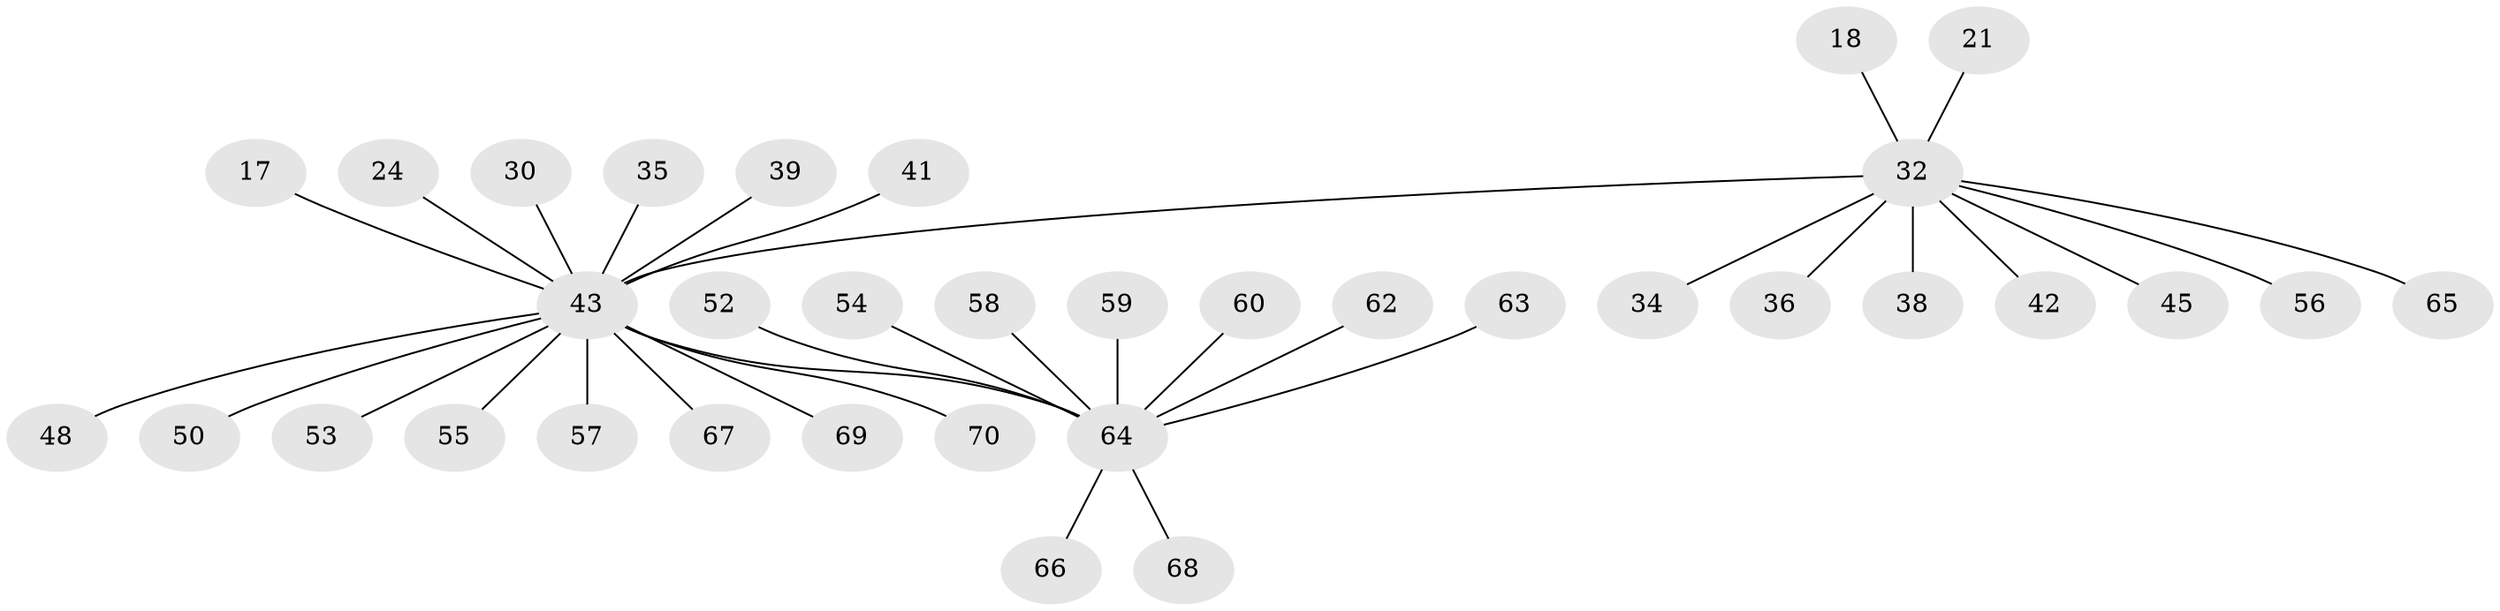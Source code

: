// original degree distribution, {16: 0.014285714285714285, 5: 0.02857142857142857, 7: 0.014285714285714285, 3: 0.1, 4: 0.02857142857142857, 2: 0.17142857142857143, 10: 0.014285714285714285, 1: 0.6285714285714286}
// Generated by graph-tools (version 1.1) at 2025/48/03/09/25 04:48:31]
// undirected, 35 vertices, 34 edges
graph export_dot {
graph [start="1"]
  node [color=gray90,style=filled];
  17;
  18 [super="+11"];
  21;
  24;
  30;
  32 [super="+3+5+25"];
  34;
  35;
  36;
  38 [super="+26"];
  39;
  41;
  42 [super="+14"];
  43 [super="+1"];
  45;
  48;
  50;
  52;
  53;
  54;
  55;
  56;
  57 [super="+15"];
  58;
  59;
  60;
  62;
  63;
  64 [super="+49+51+61"];
  65;
  66;
  67;
  68;
  69 [super="+46"];
  70;
  17 -- 43;
  18 -- 32;
  21 -- 32;
  24 -- 43;
  30 -- 43;
  32 -- 65;
  32 -- 36;
  32 -- 43 [weight=2];
  32 -- 34;
  32 -- 56;
  32 -- 45;
  32 -- 42;
  32 -- 38;
  35 -- 43;
  39 -- 43;
  41 -- 43;
  43 -- 70;
  43 -- 67;
  43 -- 48;
  43 -- 50;
  43 -- 53;
  43 -- 55;
  43 -- 57;
  43 -- 69;
  43 -- 64;
  52 -- 64;
  54 -- 64;
  58 -- 64;
  59 -- 64;
  60 -- 64;
  62 -- 64;
  63 -- 64;
  64 -- 68;
  64 -- 66;
}
